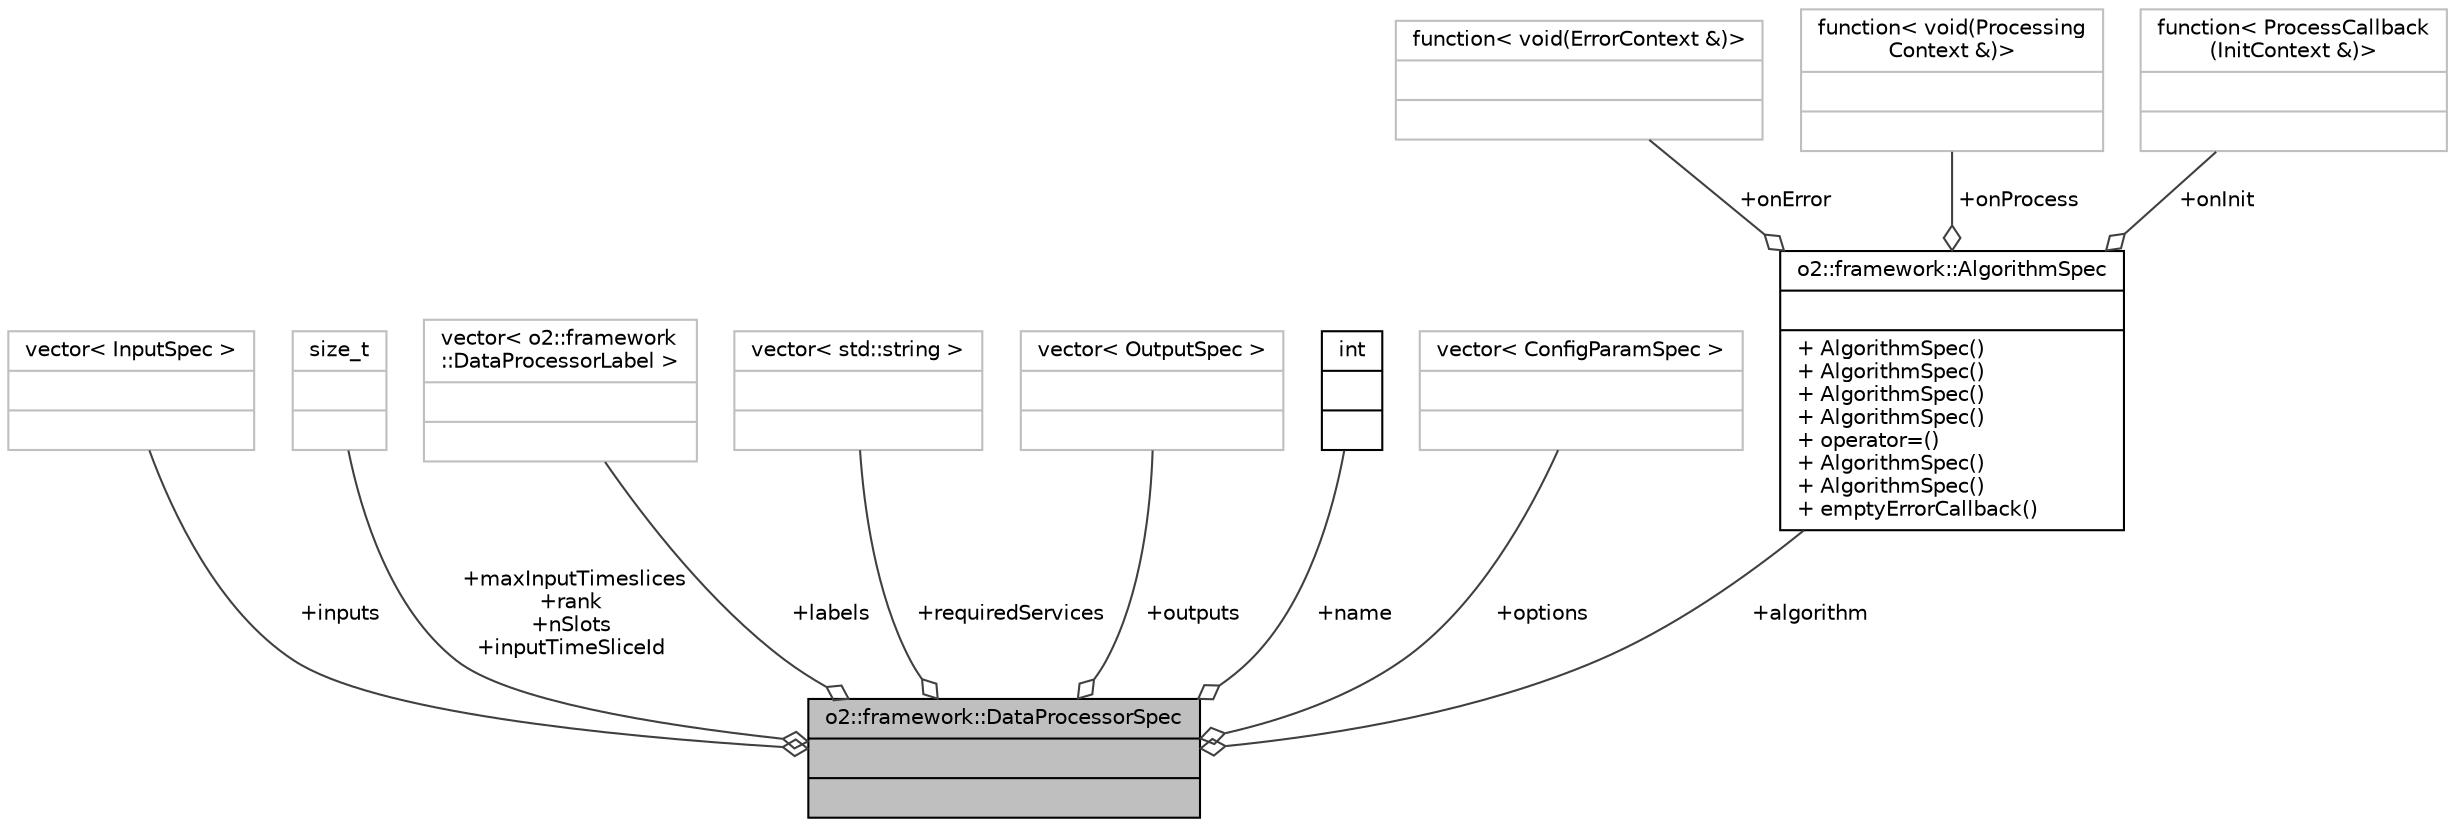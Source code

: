 digraph "o2::framework::DataProcessorSpec"
{
 // INTERACTIVE_SVG=YES
  bgcolor="transparent";
  edge [fontname="Helvetica",fontsize="10",labelfontname="Helvetica",labelfontsize="10"];
  node [fontname="Helvetica",fontsize="10",shape=record];
  Node1 [label="{o2::framework::DataProcessorSpec\n||}",height=0.2,width=0.4,color="black", fillcolor="grey75", style="filled" fontcolor="black"];
  Node2 -> Node1 [color="grey25",fontsize="10",style="solid",label=" +inputs" ,arrowhead="odiamond",fontname="Helvetica"];
  Node2 [label="{vector\< InputSpec \>\n||}",height=0.2,width=0.4,color="grey75"];
  Node3 -> Node1 [color="grey25",fontsize="10",style="solid",label=" +maxInputTimeslices\n+rank\n+nSlots\n+inputTimeSliceId" ,arrowhead="odiamond",fontname="Helvetica"];
  Node3 [label="{size_t\n||}",height=0.2,width=0.4,color="grey75"];
  Node4 -> Node1 [color="grey25",fontsize="10",style="solid",label=" +labels" ,arrowhead="odiamond",fontname="Helvetica"];
  Node4 [label="{vector\< o2::framework\l::DataProcessorLabel \>\n||}",height=0.2,width=0.4,color="grey75"];
  Node5 -> Node1 [color="grey25",fontsize="10",style="solid",label=" +requiredServices" ,arrowhead="odiamond",fontname="Helvetica"];
  Node5 [label="{vector\< std::string \>\n||}",height=0.2,width=0.4,color="grey75"];
  Node6 -> Node1 [color="grey25",fontsize="10",style="solid",label=" +outputs" ,arrowhead="odiamond",fontname="Helvetica"];
  Node6 [label="{vector\< OutputSpec \>\n||}",height=0.2,width=0.4,color="grey75"];
  Node7 -> Node1 [color="grey25",fontsize="10",style="solid",label=" +name" ,arrowhead="odiamond",fontname="Helvetica"];
  Node7 [label="{int\n||}",height=0.2,width=0.4,color="black",URL="$d1/da0/classint.html"];
  Node8 -> Node1 [color="grey25",fontsize="10",style="solid",label=" +options" ,arrowhead="odiamond",fontname="Helvetica"];
  Node8 [label="{vector\< ConfigParamSpec \>\n||}",height=0.2,width=0.4,color="grey75"];
  Node9 -> Node1 [color="grey25",fontsize="10",style="solid",label=" +algorithm" ,arrowhead="odiamond",fontname="Helvetica"];
  Node9 [label="{o2::framework::AlgorithmSpec\n||+ AlgorithmSpec()\l+ AlgorithmSpec()\l+ AlgorithmSpec()\l+ AlgorithmSpec()\l+ operator=()\l+ AlgorithmSpec()\l+ AlgorithmSpec()\l+ emptyErrorCallback()\l}",height=0.2,width=0.4,color="black",URL="$d4/d5e/structo2_1_1framework_1_1AlgorithmSpec.html"];
  Node10 -> Node9 [color="grey25",fontsize="10",style="solid",label=" +onError" ,arrowhead="odiamond",fontname="Helvetica"];
  Node10 [label="{function\< void(ErrorContext &)\>\n||}",height=0.2,width=0.4,color="grey75"];
  Node11 -> Node9 [color="grey25",fontsize="10",style="solid",label=" +onProcess" ,arrowhead="odiamond",fontname="Helvetica"];
  Node11 [label="{function\< void(Processing\lContext &)\>\n||}",height=0.2,width=0.4,color="grey75"];
  Node12 -> Node9 [color="grey25",fontsize="10",style="solid",label=" +onInit" ,arrowhead="odiamond",fontname="Helvetica"];
  Node12 [label="{function\< ProcessCallback\l(InitContext &)\>\n||}",height=0.2,width=0.4,color="grey75"];
}

